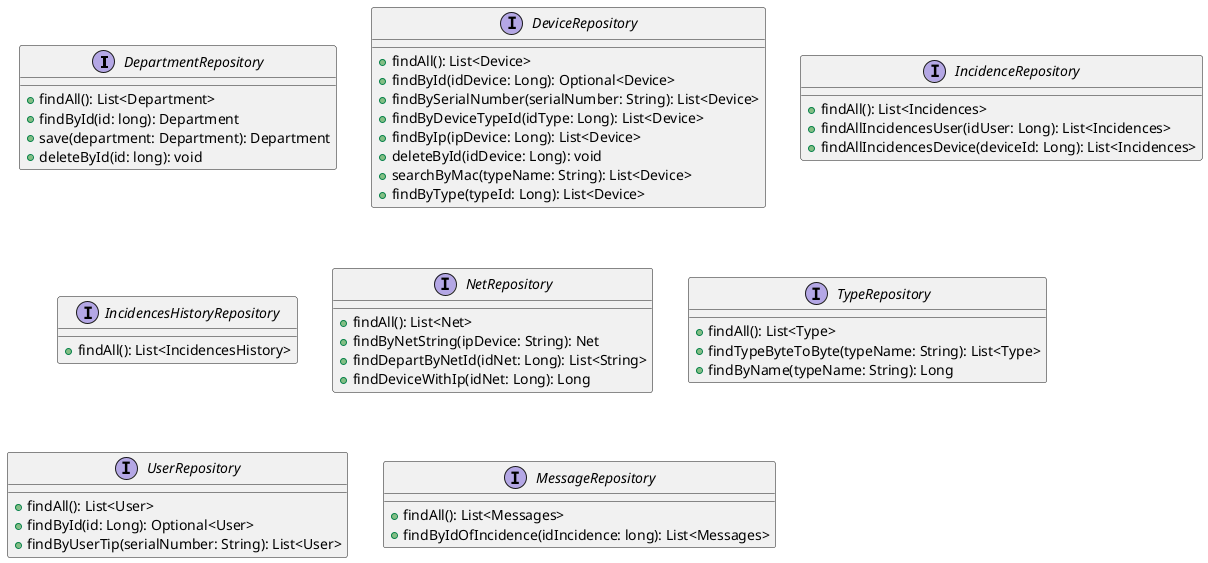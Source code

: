 @startuml (id = REPOSITORY)
interface DepartmentRepository {
    + findAll(): List<Department>
    + findById(id: long): Department
    + save(department: Department): Department
    + deleteById(id: long): void
  }
interface DeviceRepository {
    + findAll(): List<Device>
    + findById(idDevice: Long): Optional<Device>
    + findBySerialNumber(serialNumber: String): List<Device>
    + findByDeviceTypeId(idType: Long): List<Device>
    + findByIp(ipDevice: Long): List<Device>
    + deleteById(idDevice: Long): void
    + searchByMac(typeName: String): List<Device>
    + findByType(typeId: Long): List<Device>
  }
  interface IncidenceRepository {
    + findAll(): List<Incidences>
    + findAllIncidencesUser(idUser: Long): List<Incidences>
    + findAllIncidencesDevice(deviceId: Long): List<Incidences>
  }
interface IncidencesHistoryRepository{
    + findAll(): List<IncidencesHistory>
}
 interface NetRepository {
    + findAll(): List<Net>
    + findByNetString(ipDevice: String): Net
    + findDepartByNetId(idNet: Long): List<String>
    + findDeviceWithIp(idNet: Long): Long
  }
  interface TypeRepository {
      + findAll(): List<Type>
      + findTypeByteToByte(typeName: String): List<Type>
      + findByName(typeName: String): Long
    }
interface UserRepository {
    + findAll(): List<User>
    + findById(id: Long): Optional<User>
    + findByUserTip(serialNumber: String): List<User>
  }
interface MessageRepository {
    + findAll(): List<Messages>
    + findByIdOfIncidence(idIncidence: long): List<Messages>
}
@enduml